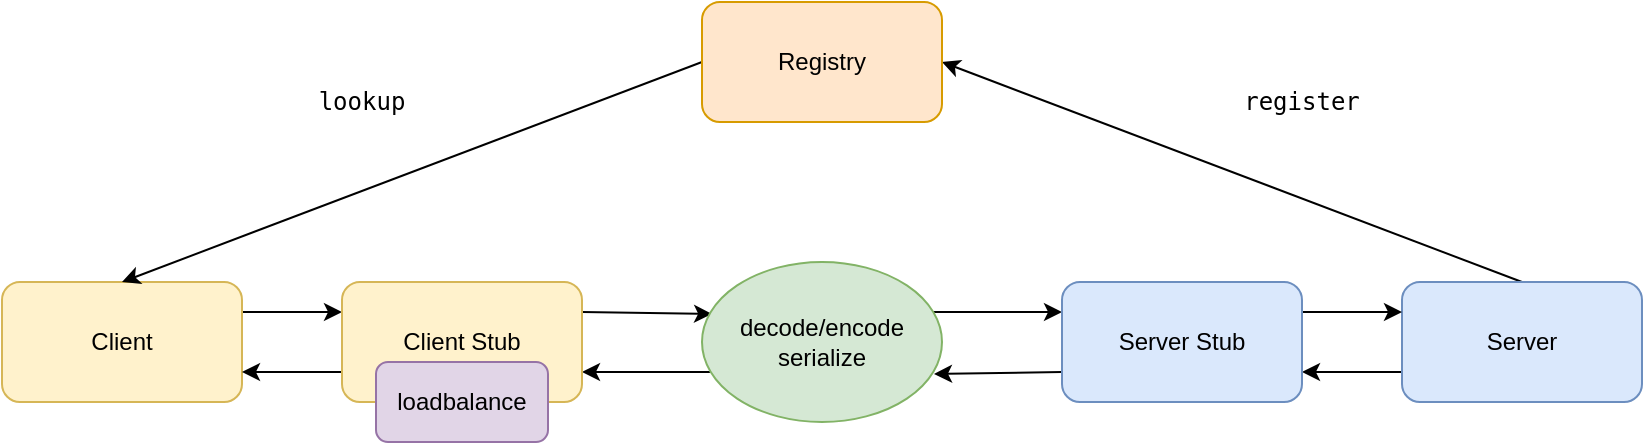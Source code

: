 <mxfile version="14.7.3" type="github">
  <diagram id="DlcIFkbMV3SzN4HBeNl7" name="Page-1">
    <mxGraphModel dx="946" dy="536" grid="1" gridSize="10" guides="1" tooltips="1" connect="1" arrows="1" fold="1" page="1" pageScale="1" pageWidth="827" pageHeight="1169" math="0" shadow="0">
      <root>
        <mxCell id="0" />
        <mxCell id="1" parent="0" />
        <mxCell id="isg0n5PMR0wZiwoFThM6-14" style="edgeStyle=none;rounded=0;orthogonalLoop=1;jettySize=auto;html=1;exitX=1;exitY=0.25;exitDx=0;exitDy=0;entryX=0;entryY=0.25;entryDx=0;entryDy=0;" edge="1" parent="1" source="isg0n5PMR0wZiwoFThM6-1" target="isg0n5PMR0wZiwoFThM6-7">
          <mxGeometry relative="1" as="geometry" />
        </mxCell>
        <mxCell id="isg0n5PMR0wZiwoFThM6-1" value="Client" style="rounded=1;whiteSpace=wrap;html=1;fillColor=#fff2cc;strokeColor=#d6b656;" vertex="1" parent="1">
          <mxGeometry x="80" y="200" width="120" height="60" as="geometry" />
        </mxCell>
        <mxCell id="isg0n5PMR0wZiwoFThM6-11" style="edgeStyle=none;rounded=0;orthogonalLoop=1;jettySize=auto;html=1;exitX=0.5;exitY=0;exitDx=0;exitDy=0;entryX=1;entryY=0.5;entryDx=0;entryDy=0;" edge="1" parent="1" source="isg0n5PMR0wZiwoFThM6-4" target="isg0n5PMR0wZiwoFThM6-5">
          <mxGeometry relative="1" as="geometry" />
        </mxCell>
        <mxCell id="isg0n5PMR0wZiwoFThM6-18" style="edgeStyle=none;rounded=0;orthogonalLoop=1;jettySize=auto;html=1;exitX=0;exitY=0.75;exitDx=0;exitDy=0;entryX=1;entryY=0.75;entryDx=0;entryDy=0;" edge="1" parent="1" source="isg0n5PMR0wZiwoFThM6-4" target="isg0n5PMR0wZiwoFThM6-6">
          <mxGeometry relative="1" as="geometry" />
        </mxCell>
        <mxCell id="isg0n5PMR0wZiwoFThM6-4" value="Server" style="rounded=1;whiteSpace=wrap;html=1;fillColor=#dae8fc;strokeColor=#6c8ebf;" vertex="1" parent="1">
          <mxGeometry x="780" y="200" width="120" height="60" as="geometry" />
        </mxCell>
        <mxCell id="isg0n5PMR0wZiwoFThM6-10" style="rounded=0;orthogonalLoop=1;jettySize=auto;html=1;exitX=0;exitY=0.5;exitDx=0;exitDy=0;entryX=0.5;entryY=0;entryDx=0;entryDy=0;" edge="1" parent="1" source="isg0n5PMR0wZiwoFThM6-5" target="isg0n5PMR0wZiwoFThM6-1">
          <mxGeometry relative="1" as="geometry" />
        </mxCell>
        <mxCell id="isg0n5PMR0wZiwoFThM6-5" value="Registry" style="rounded=1;whiteSpace=wrap;html=1;fillColor=#ffe6cc;strokeColor=#d79b00;" vertex="1" parent="1">
          <mxGeometry x="430" y="60" width="120" height="60" as="geometry" />
        </mxCell>
        <mxCell id="isg0n5PMR0wZiwoFThM6-16" style="edgeStyle=none;rounded=0;orthogonalLoop=1;jettySize=auto;html=1;exitX=0;exitY=0.25;exitDx=0;exitDy=0;entryX=0.958;entryY=0.313;entryDx=0;entryDy=0;entryPerimeter=0;startArrow=classic;startFill=1;endArrow=none;endFill=0;" edge="1" parent="1" source="isg0n5PMR0wZiwoFThM6-6" target="isg0n5PMR0wZiwoFThM6-9">
          <mxGeometry relative="1" as="geometry" />
        </mxCell>
        <mxCell id="isg0n5PMR0wZiwoFThM6-17" style="edgeStyle=none;rounded=0;orthogonalLoop=1;jettySize=auto;html=1;exitX=1;exitY=0.25;exitDx=0;exitDy=0;entryX=0;entryY=0.25;entryDx=0;entryDy=0;" edge="1" parent="1" source="isg0n5PMR0wZiwoFThM6-6" target="isg0n5PMR0wZiwoFThM6-4">
          <mxGeometry relative="1" as="geometry" />
        </mxCell>
        <mxCell id="isg0n5PMR0wZiwoFThM6-19" style="edgeStyle=none;rounded=0;orthogonalLoop=1;jettySize=auto;html=1;exitX=0;exitY=0.75;exitDx=0;exitDy=0;" edge="1" parent="1" source="isg0n5PMR0wZiwoFThM6-6">
          <mxGeometry relative="1" as="geometry">
            <mxPoint x="546" y="246" as="targetPoint" />
          </mxGeometry>
        </mxCell>
        <mxCell id="isg0n5PMR0wZiwoFThM6-6" value="Server Stub" style="rounded=1;whiteSpace=wrap;html=1;fillColor=#dae8fc;strokeColor=#6c8ebf;" vertex="1" parent="1">
          <mxGeometry x="610" y="200" width="120" height="60" as="geometry" />
        </mxCell>
        <mxCell id="isg0n5PMR0wZiwoFThM6-15" style="edgeStyle=none;rounded=0;orthogonalLoop=1;jettySize=auto;html=1;exitX=1;exitY=0.25;exitDx=0;exitDy=0;entryX=0.042;entryY=0.325;entryDx=0;entryDy=0;entryPerimeter=0;" edge="1" parent="1" source="isg0n5PMR0wZiwoFThM6-7" target="isg0n5PMR0wZiwoFThM6-9">
          <mxGeometry relative="1" as="geometry" />
        </mxCell>
        <mxCell id="isg0n5PMR0wZiwoFThM6-20" style="edgeStyle=none;rounded=0;orthogonalLoop=1;jettySize=auto;html=1;exitX=1;exitY=0.75;exitDx=0;exitDy=0;entryX=0.033;entryY=0.688;entryDx=0;entryDy=0;entryPerimeter=0;startArrow=classic;startFill=1;endArrow=none;endFill=0;" edge="1" parent="1" source="isg0n5PMR0wZiwoFThM6-7" target="isg0n5PMR0wZiwoFThM6-9">
          <mxGeometry relative="1" as="geometry" />
        </mxCell>
        <mxCell id="isg0n5PMR0wZiwoFThM6-21" style="edgeStyle=none;rounded=0;orthogonalLoop=1;jettySize=auto;html=1;exitX=0;exitY=0.75;exitDx=0;exitDy=0;entryX=1;entryY=0.75;entryDx=0;entryDy=0;" edge="1" parent="1" source="isg0n5PMR0wZiwoFThM6-7" target="isg0n5PMR0wZiwoFThM6-1">
          <mxGeometry relative="1" as="geometry" />
        </mxCell>
        <mxCell id="isg0n5PMR0wZiwoFThM6-7" value="Client Stub" style="rounded=1;whiteSpace=wrap;html=1;fillColor=#fff2cc;strokeColor=#d6b656;" vertex="1" parent="1">
          <mxGeometry x="250" y="200" width="120" height="60" as="geometry" />
        </mxCell>
        <mxCell id="isg0n5PMR0wZiwoFThM6-8" value="loadbalance" style="rounded=1;whiteSpace=wrap;html=1;fillColor=#e1d5e7;strokeColor=#9673a6;" vertex="1" parent="1">
          <mxGeometry x="267" y="240" width="86" height="40" as="geometry" />
        </mxCell>
        <mxCell id="isg0n5PMR0wZiwoFThM6-9" value="decode/encode&lt;br&gt;serialize" style="ellipse;whiteSpace=wrap;html=1;fillColor=#d5e8d4;strokeColor=#82b366;" vertex="1" parent="1">
          <mxGeometry x="430" y="190" width="120" height="80" as="geometry" />
        </mxCell>
        <mxCell id="isg0n5PMR0wZiwoFThM6-12" value="&lt;pre&gt;register&lt;/pre&gt;" style="text;html=1;strokeColor=none;fillColor=none;align=center;verticalAlign=middle;whiteSpace=wrap;rounded=0;" vertex="1" parent="1">
          <mxGeometry x="710" y="100" width="40" height="20" as="geometry" />
        </mxCell>
        <mxCell id="isg0n5PMR0wZiwoFThM6-13" value="&lt;pre&gt;&lt;pre&gt;lookup&lt;/pre&gt;&lt;/pre&gt;" style="text;html=1;strokeColor=none;fillColor=none;align=center;verticalAlign=middle;whiteSpace=wrap;rounded=0;" vertex="1" parent="1">
          <mxGeometry x="240" y="100" width="40" height="20" as="geometry" />
        </mxCell>
      </root>
    </mxGraphModel>
  </diagram>
</mxfile>
